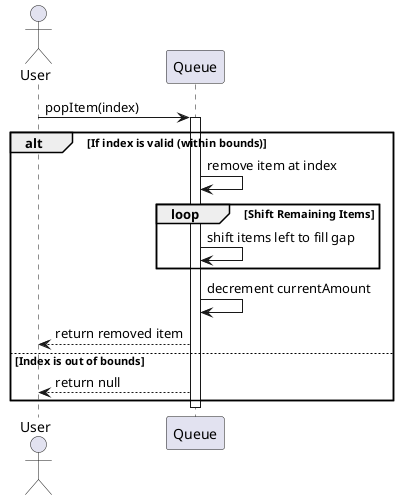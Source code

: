 @startuml
actor User
participant "Queue" as Q

User -> Q : popItem(index)
activate Q

alt If index is valid (within bounds)
    Q -> Q : remove item at index
    loop Shift Remaining Items
        Q -> Q : shift items left to fill gap
    end
    Q -> Q : decrement currentAmount
    Q --> User : return removed item
else Index is out of bounds
    Q --> User : return null
end

deactivate Q
@enduml
